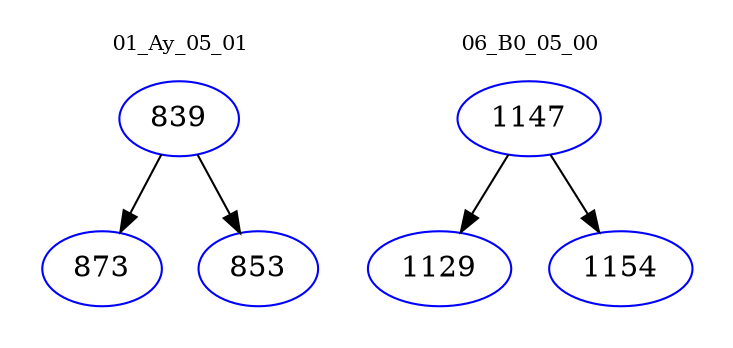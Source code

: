 digraph{
subgraph cluster_0 {
color = white
label = "01_Ay_05_01";
fontsize=10;
T0_839 [label="839", color="blue"]
T0_839 -> T0_873 [color="black"]
T0_873 [label="873", color="blue"]
T0_839 -> T0_853 [color="black"]
T0_853 [label="853", color="blue"]
}
subgraph cluster_1 {
color = white
label = "06_B0_05_00";
fontsize=10;
T1_1147 [label="1147", color="blue"]
T1_1147 -> T1_1129 [color="black"]
T1_1129 [label="1129", color="blue"]
T1_1147 -> T1_1154 [color="black"]
T1_1154 [label="1154", color="blue"]
}
}
